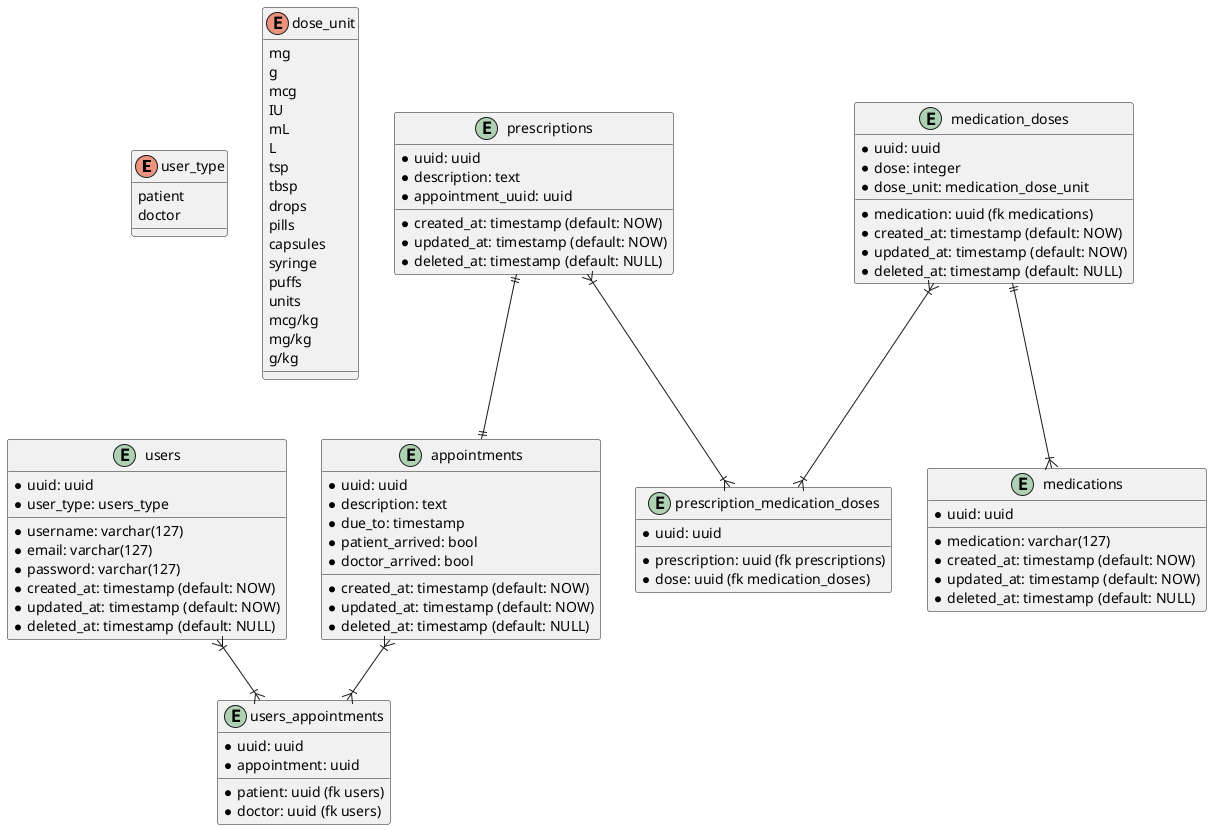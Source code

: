 @startuml
    enum user_type {
        patient
        doctor
    }

    enum dose_unit {
        mg
        g
        mcg
        IU
        mL
        L
        tsp
        tbsp
        drops
        pills
        capsules
        syringe
        puffs
        units
        mcg/kg
        mg/kg
        g/kg
    }

    entity users {
        *uuid: uuid
        *username: varchar(127)
        *email: varchar(127)
        *password: varchar(127)
        *user_type: users_type
        *created_at: timestamp (default: NOW)
        *updated_at: timestamp (default: NOW)
        *deleted_at: timestamp (default: NULL)
    }

    entity medications {
        *uuid: uuid
        *medication: varchar(127)
        *created_at: timestamp (default: NOW)
        *updated_at: timestamp (default: NOW)
        *deleted_at: timestamp (default: NULL)
    }

    entity medication_doses {
        *uuid: uuid
        *medication: uuid (fk medications)
        *dose: integer
        *dose_unit: medication_dose_unit
        *created_at: timestamp (default: NOW)
        *updated_at: timestamp (default: NOW)
        *deleted_at: timestamp (default: NULL)
    }

    entity prescriptions {
        *uuid: uuid
        *description: text
        *appointment_uuid: uuid
        *created_at: timestamp (default: NOW)
        *updated_at: timestamp (default: NOW)
        *deleted_at: timestamp (default: NULL)
    }

    entity prescription_medication_doses {
        *uuid: uuid
        *prescription: uuid (fk prescriptions)
        *dose: uuid (fk medication_doses)
    }

    entity appointments {
        *uuid: uuid
        *description: text
        *due_to: timestamp
        *patient_arrived: bool
        *doctor_arrived: bool
        *created_at: timestamp (default: NOW)
        *updated_at: timestamp (default: NOW)
        *deleted_at: timestamp (default: NULL)
    }

    entity users_appointments {
        *uuid: uuid
        *appointment: uuid
        *patient: uuid (fk users)
        *doctor: uuid (fk users)
    }

    ' Relationship '
    users }|--|{ users_appointments
    appointments }|--|{ users_appointments
    prescriptions ||--|| appointments
    prescriptions }|--|{ prescription_medication_doses
    medication_doses }|--|{ prescription_medication_doses
    medication_doses ||--|{ medications
@enduml
